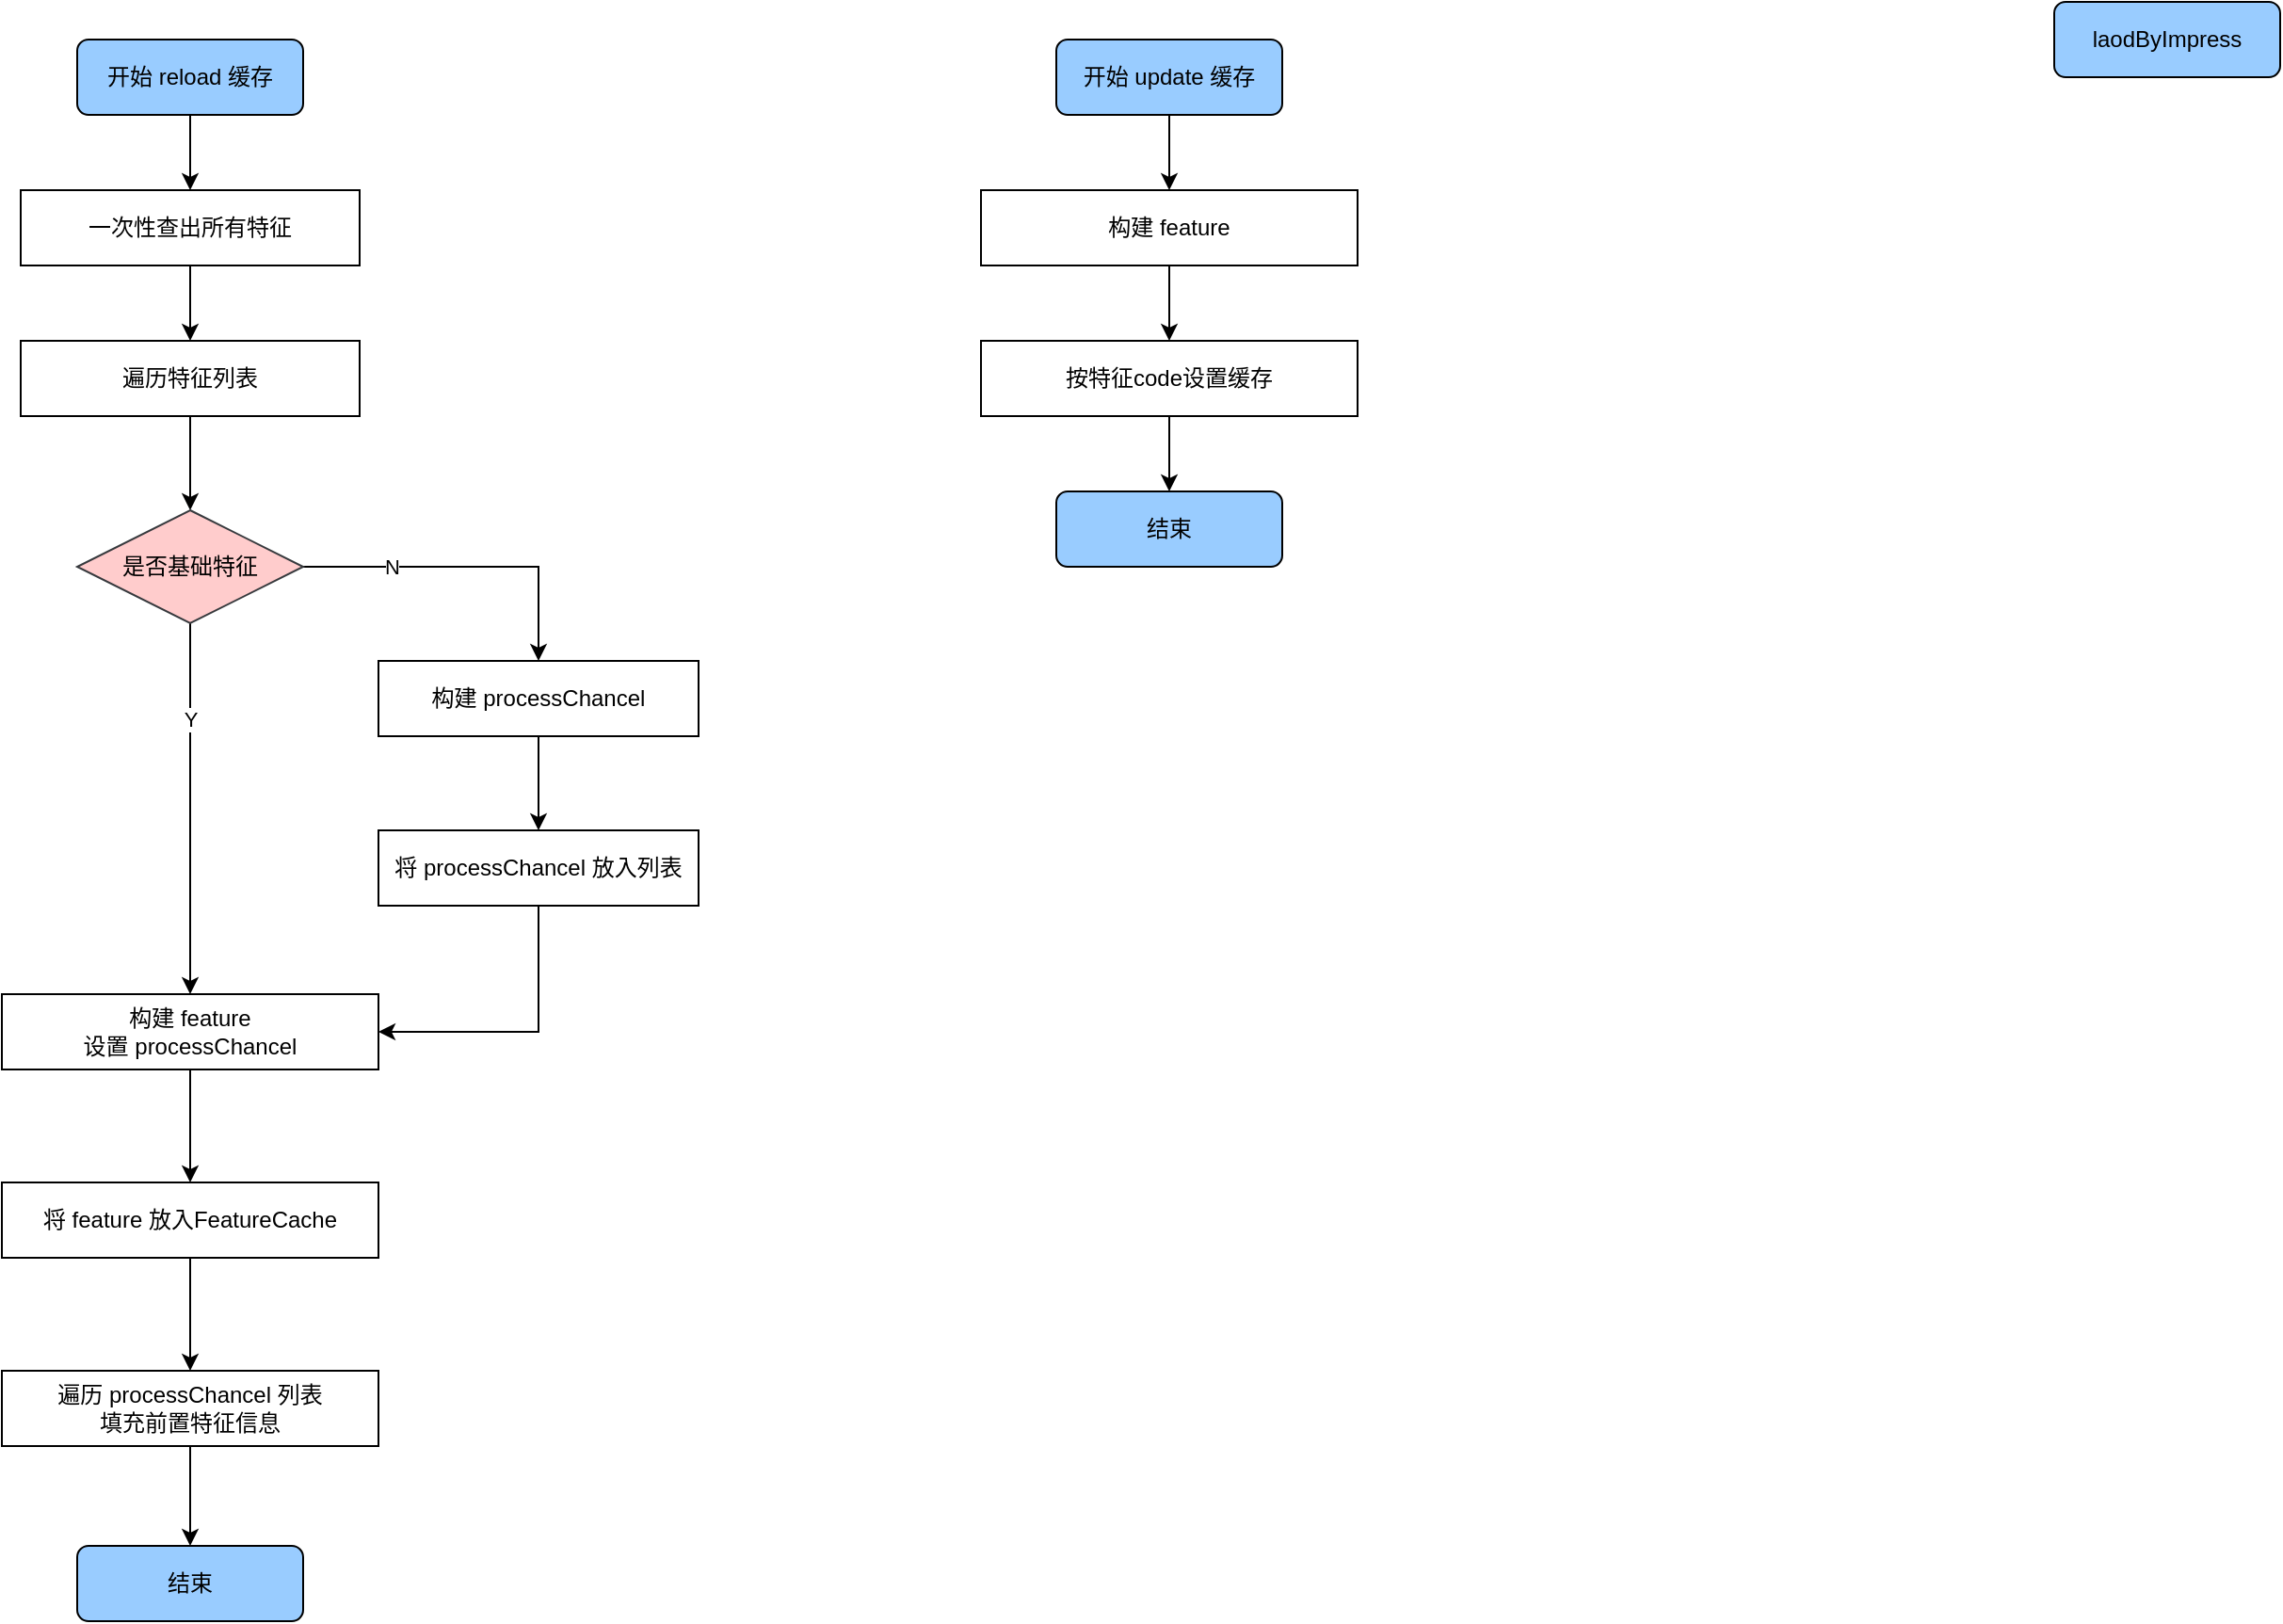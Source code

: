 <mxfile version="24.7.6">
  <diagram name="第 1 页" id="dp5hx1DgY4tsWoC5Lqza">
    <mxGraphModel dx="940" dy="567" grid="1" gridSize="10" guides="1" tooltips="1" connect="1" arrows="1" fold="1" page="1" pageScale="1" pageWidth="2336" pageHeight="1654" math="0" shadow="0">
      <root>
        <mxCell id="0" />
        <mxCell id="1" parent="0" />
        <mxCell id="vabY3GFANIbrLaOo8zu0-1" style="edgeStyle=orthogonalEdgeStyle;rounded=0;orthogonalLoop=1;jettySize=auto;html=1;exitX=0.5;exitY=1;exitDx=0;exitDy=0;" edge="1" parent="1" source="vabY3GFANIbrLaOo8zu0-2">
          <mxGeometry relative="1" as="geometry">
            <mxPoint x="250" y="300" as="targetPoint" />
          </mxGeometry>
        </mxCell>
        <mxCell id="vabY3GFANIbrLaOo8zu0-2" value="开始 reload 缓存" style="rounded=1;whiteSpace=wrap;html=1;fillColor=#99CCFF;" vertex="1" parent="1">
          <mxGeometry x="190" y="220" width="120" height="40" as="geometry" />
        </mxCell>
        <mxCell id="vabY3GFANIbrLaOo8zu0-3" style="edgeStyle=orthogonalEdgeStyle;rounded=0;orthogonalLoop=1;jettySize=auto;html=1;exitX=0.5;exitY=1;exitDx=0;exitDy=0;" edge="1" parent="1" source="vabY3GFANIbrLaOo8zu0-4" target="vabY3GFANIbrLaOo8zu0-6">
          <mxGeometry relative="1" as="geometry" />
        </mxCell>
        <mxCell id="vabY3GFANIbrLaOo8zu0-4" value="一次性查出所有特征" style="rounded=0;whiteSpace=wrap;html=1;" vertex="1" parent="1">
          <mxGeometry x="160" y="300" width="180" height="40" as="geometry" />
        </mxCell>
        <mxCell id="vabY3GFANIbrLaOo8zu0-5" style="edgeStyle=orthogonalEdgeStyle;rounded=0;orthogonalLoop=1;jettySize=auto;html=1;exitX=0.5;exitY=1;exitDx=0;exitDy=0;entryX=0.5;entryY=0;entryDx=0;entryDy=0;" edge="1" parent="1" source="vabY3GFANIbrLaOo8zu0-6" target="vabY3GFANIbrLaOo8zu0-11">
          <mxGeometry relative="1" as="geometry" />
        </mxCell>
        <mxCell id="vabY3GFANIbrLaOo8zu0-6" value="遍历特征列表" style="rounded=0;whiteSpace=wrap;html=1;" vertex="1" parent="1">
          <mxGeometry x="160" y="380" width="180" height="40" as="geometry" />
        </mxCell>
        <mxCell id="vabY3GFANIbrLaOo8zu0-7" style="edgeStyle=orthogonalEdgeStyle;rounded=0;orthogonalLoop=1;jettySize=auto;html=1;exitX=1;exitY=0.5;exitDx=0;exitDy=0;entryX=0.5;entryY=0;entryDx=0;entryDy=0;" edge="1" parent="1" source="vabY3GFANIbrLaOo8zu0-11" target="vabY3GFANIbrLaOo8zu0-13">
          <mxGeometry relative="1" as="geometry" />
        </mxCell>
        <mxCell id="vabY3GFANIbrLaOo8zu0-8" value="N" style="edgeLabel;html=1;align=center;verticalAlign=middle;resizable=0;points=[];" vertex="1" connectable="0" parent="vabY3GFANIbrLaOo8zu0-7">
          <mxGeometry x="-0.467" y="-2" relative="1" as="geometry">
            <mxPoint y="-2" as="offset" />
          </mxGeometry>
        </mxCell>
        <mxCell id="vabY3GFANIbrLaOo8zu0-9" style="edgeStyle=orthogonalEdgeStyle;rounded=0;orthogonalLoop=1;jettySize=auto;html=1;exitX=0.5;exitY=1;exitDx=0;exitDy=0;" edge="1" parent="1" source="vabY3GFANIbrLaOo8zu0-11" target="vabY3GFANIbrLaOo8zu0-15">
          <mxGeometry relative="1" as="geometry" />
        </mxCell>
        <mxCell id="vabY3GFANIbrLaOo8zu0-10" value="Y" style="edgeLabel;html=1;align=center;verticalAlign=middle;resizable=0;points=[];" vertex="1" connectable="0" parent="vabY3GFANIbrLaOo8zu0-9">
          <mxGeometry x="-0.483" relative="1" as="geometry">
            <mxPoint as="offset" />
          </mxGeometry>
        </mxCell>
        <mxCell id="vabY3GFANIbrLaOo8zu0-11" value="是否基础特征" style="rhombus;whiteSpace=wrap;html=1;fillColor=#ffcccc;strokeColor=#36393d;" vertex="1" parent="1">
          <mxGeometry x="190" y="470" width="120" height="60" as="geometry" />
        </mxCell>
        <mxCell id="vabY3GFANIbrLaOo8zu0-12" style="edgeStyle=orthogonalEdgeStyle;rounded=0;orthogonalLoop=1;jettySize=auto;html=1;exitX=0.5;exitY=1;exitDx=0;exitDy=0;entryX=0.5;entryY=0;entryDx=0;entryDy=0;" edge="1" parent="1" source="vabY3GFANIbrLaOo8zu0-13" target="vabY3GFANIbrLaOo8zu0-21">
          <mxGeometry relative="1" as="geometry" />
        </mxCell>
        <mxCell id="vabY3GFANIbrLaOo8zu0-13" value="构建 processChancel" style="rounded=0;whiteSpace=wrap;html=1;" vertex="1" parent="1">
          <mxGeometry x="350" y="550" width="170" height="40" as="geometry" />
        </mxCell>
        <mxCell id="vabY3GFANIbrLaOo8zu0-14" style="edgeStyle=orthogonalEdgeStyle;rounded=0;orthogonalLoop=1;jettySize=auto;html=1;exitX=0.5;exitY=1;exitDx=0;exitDy=0;entryX=0.5;entryY=0;entryDx=0;entryDy=0;" edge="1" parent="1" source="vabY3GFANIbrLaOo8zu0-15" target="vabY3GFANIbrLaOo8zu0-17">
          <mxGeometry relative="1" as="geometry" />
        </mxCell>
        <mxCell id="vabY3GFANIbrLaOo8zu0-15" value="构建 feature&lt;div&gt;设置&amp;nbsp;&lt;span style=&quot;background-color: initial;&quot;&gt;processChancel&lt;/span&gt;&lt;/div&gt;" style="rounded=0;whiteSpace=wrap;html=1;" vertex="1" parent="1">
          <mxGeometry x="150" y="727" width="200" height="40" as="geometry" />
        </mxCell>
        <mxCell id="vabY3GFANIbrLaOo8zu0-16" style="edgeStyle=orthogonalEdgeStyle;rounded=0;orthogonalLoop=1;jettySize=auto;html=1;exitX=0.5;exitY=1;exitDx=0;exitDy=0;entryX=0.5;entryY=0;entryDx=0;entryDy=0;" edge="1" parent="1" source="vabY3GFANIbrLaOo8zu0-17" target="vabY3GFANIbrLaOo8zu0-19">
          <mxGeometry relative="1" as="geometry" />
        </mxCell>
        <mxCell id="vabY3GFANIbrLaOo8zu0-17" value="将 feature 放入FeatureCache" style="rounded=0;whiteSpace=wrap;html=1;" vertex="1" parent="1">
          <mxGeometry x="150" y="827" width="200" height="40" as="geometry" />
        </mxCell>
        <mxCell id="vabY3GFANIbrLaOo8zu0-18" style="edgeStyle=orthogonalEdgeStyle;rounded=0;orthogonalLoop=1;jettySize=auto;html=1;exitX=0.5;exitY=1;exitDx=0;exitDy=0;entryX=0.5;entryY=0;entryDx=0;entryDy=0;" edge="1" parent="1" source="vabY3GFANIbrLaOo8zu0-19" target="vabY3GFANIbrLaOo8zu0-22">
          <mxGeometry relative="1" as="geometry" />
        </mxCell>
        <mxCell id="vabY3GFANIbrLaOo8zu0-19" value="遍历 processChancel 列表&lt;div&gt;填充前置特征信息&lt;/div&gt;" style="rounded=0;whiteSpace=wrap;html=1;" vertex="1" parent="1">
          <mxGeometry x="150" y="927" width="200" height="40" as="geometry" />
        </mxCell>
        <mxCell id="vabY3GFANIbrLaOo8zu0-20" style="edgeStyle=orthogonalEdgeStyle;rounded=0;orthogonalLoop=1;jettySize=auto;html=1;exitX=0.5;exitY=1;exitDx=0;exitDy=0;entryX=1;entryY=0.5;entryDx=0;entryDy=0;" edge="1" parent="1" source="vabY3GFANIbrLaOo8zu0-21" target="vabY3GFANIbrLaOo8zu0-15">
          <mxGeometry relative="1" as="geometry" />
        </mxCell>
        <mxCell id="vabY3GFANIbrLaOo8zu0-21" value="将 processChancel 放入列表" style="rounded=0;whiteSpace=wrap;html=1;" vertex="1" parent="1">
          <mxGeometry x="350" y="640" width="170" height="40" as="geometry" />
        </mxCell>
        <mxCell id="vabY3GFANIbrLaOo8zu0-22" value="结束" style="rounded=1;whiteSpace=wrap;html=1;fillColor=#99CCFF;" vertex="1" parent="1">
          <mxGeometry x="190" y="1020" width="120" height="40" as="geometry" />
        </mxCell>
        <mxCell id="vabY3GFANIbrLaOo8zu0-23" style="edgeStyle=orthogonalEdgeStyle;rounded=0;orthogonalLoop=1;jettySize=auto;html=1;exitX=0.5;exitY=1;exitDx=0;exitDy=0;entryX=0.5;entryY=0;entryDx=0;entryDy=0;" edge="1" parent="1" source="vabY3GFANIbrLaOo8zu0-24" target="vabY3GFANIbrLaOo8zu0-26">
          <mxGeometry relative="1" as="geometry" />
        </mxCell>
        <mxCell id="vabY3GFANIbrLaOo8zu0-24" value="开始 update 缓存" style="rounded=1;whiteSpace=wrap;html=1;fillColor=#99CCFF;" vertex="1" parent="1">
          <mxGeometry x="710" y="220" width="120" height="40" as="geometry" />
        </mxCell>
        <mxCell id="vabY3GFANIbrLaOo8zu0-25" style="edgeStyle=orthogonalEdgeStyle;rounded=0;orthogonalLoop=1;jettySize=auto;html=1;exitX=0.5;exitY=1;exitDx=0;exitDy=0;entryX=0.5;entryY=0;entryDx=0;entryDy=0;" edge="1" parent="1" source="vabY3GFANIbrLaOo8zu0-26" target="vabY3GFANIbrLaOo8zu0-28">
          <mxGeometry relative="1" as="geometry" />
        </mxCell>
        <mxCell id="vabY3GFANIbrLaOo8zu0-26" value="构建 feature" style="rounded=0;whiteSpace=wrap;html=1;" vertex="1" parent="1">
          <mxGeometry x="670" y="300" width="200" height="40" as="geometry" />
        </mxCell>
        <mxCell id="vabY3GFANIbrLaOo8zu0-27" style="edgeStyle=orthogonalEdgeStyle;rounded=0;orthogonalLoop=1;jettySize=auto;html=1;exitX=0.5;exitY=1;exitDx=0;exitDy=0;" edge="1" parent="1" source="vabY3GFANIbrLaOo8zu0-28" target="vabY3GFANIbrLaOo8zu0-29">
          <mxGeometry relative="1" as="geometry" />
        </mxCell>
        <mxCell id="vabY3GFANIbrLaOo8zu0-28" value="按特征code设置缓存" style="rounded=0;whiteSpace=wrap;html=1;" vertex="1" parent="1">
          <mxGeometry x="670" y="380" width="200" height="40" as="geometry" />
        </mxCell>
        <mxCell id="vabY3GFANIbrLaOo8zu0-29" value="结束" style="rounded=1;whiteSpace=wrap;html=1;fillColor=#99CCFF;" vertex="1" parent="1">
          <mxGeometry x="710" y="460" width="120" height="40" as="geometry" />
        </mxCell>
        <mxCell id="vabY3GFANIbrLaOo8zu0-30" value="laodByImpress" style="rounded=1;whiteSpace=wrap;html=1;fillColor=#99CCFF;" vertex="1" parent="1">
          <mxGeometry x="1240" y="200" width="120" height="40" as="geometry" />
        </mxCell>
      </root>
    </mxGraphModel>
  </diagram>
</mxfile>
